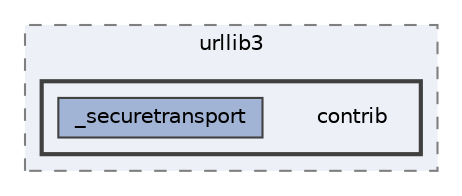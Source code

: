 digraph "C:/Users/LukeMabie/documents/Development/Password_Saver_Using_Django-master/venv/Lib/site-packages/pip/_vendor/urllib3/contrib"
{
 // LATEX_PDF_SIZE
  bgcolor="transparent";
  edge [fontname=Helvetica,fontsize=10,labelfontname=Helvetica,labelfontsize=10];
  node [fontname=Helvetica,fontsize=10,shape=box,height=0.2,width=0.4];
  compound=true
  subgraph clusterdir_aa34faaa9fda7df4d73ec513a1a183ed {
    graph [ bgcolor="#edf0f7", pencolor="grey50", label="urllib3", fontname=Helvetica,fontsize=10 style="filled,dashed", URL="dir_aa34faaa9fda7df4d73ec513a1a183ed.html",tooltip=""]
  subgraph clusterdir_67beee723662ab55a7865f8608c689e5 {
    graph [ bgcolor="#edf0f7", pencolor="grey25", label="", fontname=Helvetica,fontsize=10 style="filled,bold", URL="dir_67beee723662ab55a7865f8608c689e5.html",tooltip=""]
    dir_67beee723662ab55a7865f8608c689e5 [shape=plaintext, label="contrib"];
  dir_e778fbe762baf7973d2672838f830fc4 [label="_securetransport", fillcolor="#a2b4d6", color="grey25", style="filled", URL="dir_e778fbe762baf7973d2672838f830fc4.html",tooltip=""];
  }
  }
}
